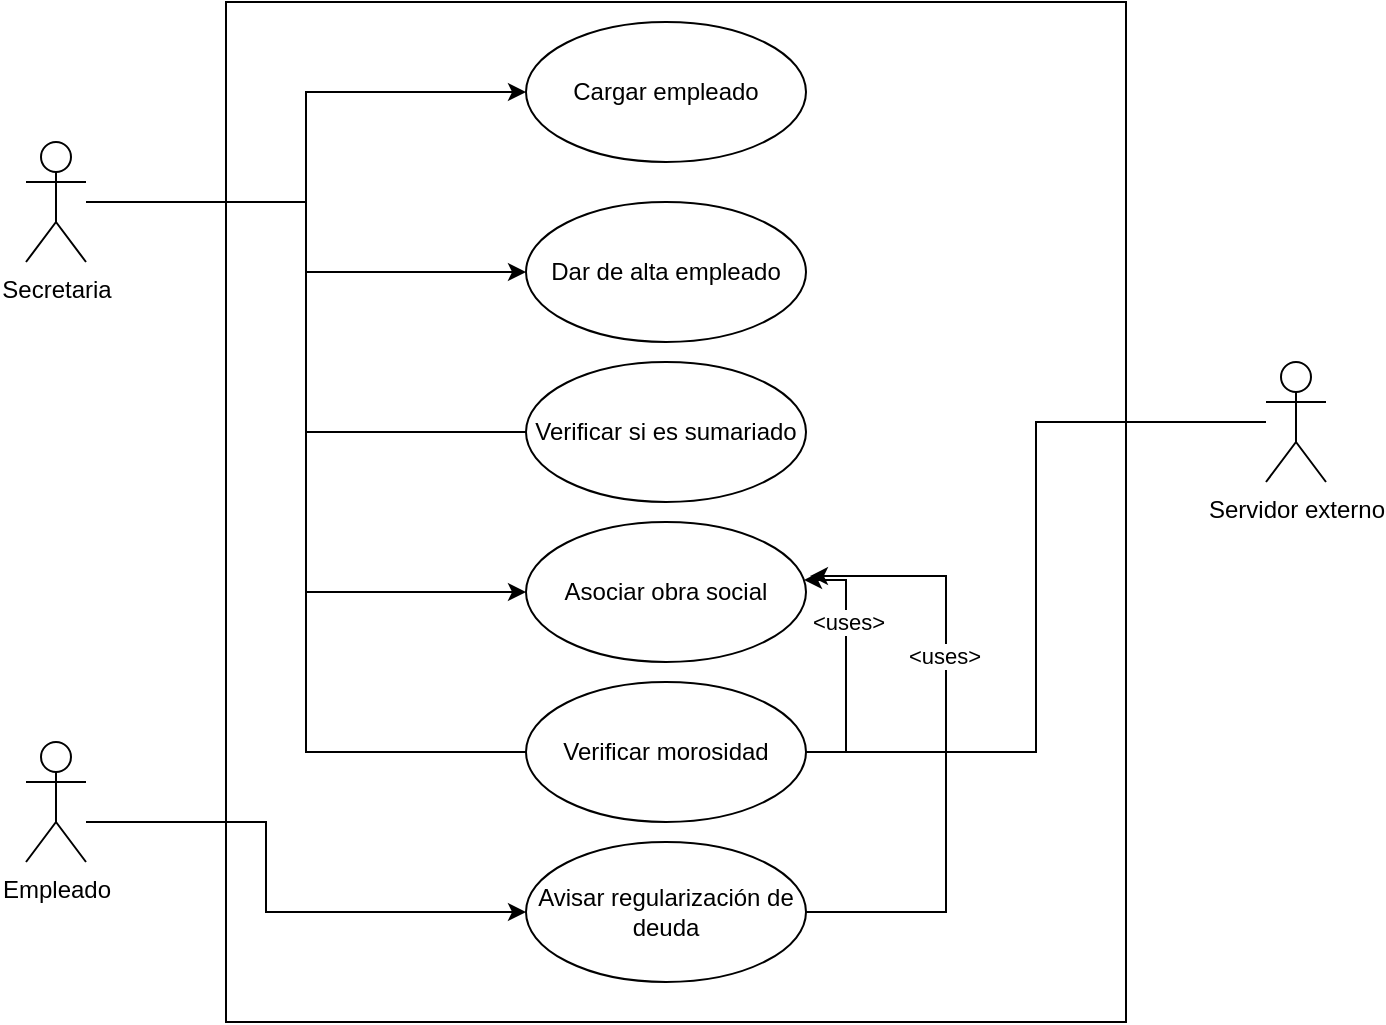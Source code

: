 <mxfile version="20.5.3" type="github">
  <diagram id="3m92y4M2b11NGsvOOsby" name="Página-1">
    <mxGraphModel dx="868" dy="488" grid="1" gridSize="10" guides="1" tooltips="1" connect="1" arrows="1" fold="1" page="1" pageScale="1" pageWidth="827" pageHeight="1169" math="0" shadow="0">
      <root>
        <mxCell id="0" />
        <mxCell id="1" parent="0" />
        <mxCell id="8bm0tQ7Ugzc0vs8keHbl-5" value="" style="rounded=0;whiteSpace=wrap;html=1;" vertex="1" parent="1">
          <mxGeometry x="190" y="30" width="450" height="510" as="geometry" />
        </mxCell>
        <mxCell id="8bm0tQ7Ugzc0vs8keHbl-17" style="edgeStyle=orthogonalEdgeStyle;rounded=0;orthogonalLoop=1;jettySize=auto;html=1;entryX=1;entryY=0.5;entryDx=0;entryDy=0;endArrow=none;endFill=0;" edge="1" parent="1" source="8bm0tQ7Ugzc0vs8keHbl-1" target="8bm0tQ7Ugzc0vs8keHbl-7">
          <mxGeometry relative="1" as="geometry" />
        </mxCell>
        <mxCell id="8bm0tQ7Ugzc0vs8keHbl-1" value="Servidor externo" style="shape=umlActor;verticalLabelPosition=bottom;verticalAlign=top;html=1;outlineConnect=0;" vertex="1" parent="1">
          <mxGeometry x="710" y="210" width="30" height="60" as="geometry" />
        </mxCell>
        <mxCell id="8bm0tQ7Ugzc0vs8keHbl-19" style="edgeStyle=orthogonalEdgeStyle;rounded=0;orthogonalLoop=1;jettySize=auto;html=1;entryX=0;entryY=0.5;entryDx=0;entryDy=0;endArrow=classic;endFill=1;" edge="1" parent="1" source="8bm0tQ7Ugzc0vs8keHbl-2" target="8bm0tQ7Ugzc0vs8keHbl-8">
          <mxGeometry relative="1" as="geometry">
            <Array as="points">
              <mxPoint x="210" y="440" />
              <mxPoint x="210" y="485" />
            </Array>
          </mxGeometry>
        </mxCell>
        <mxCell id="8bm0tQ7Ugzc0vs8keHbl-2" value="Empleado" style="shape=umlActor;verticalLabelPosition=bottom;verticalAlign=top;html=1;outlineConnect=0;" vertex="1" parent="1">
          <mxGeometry x="90" y="400" width="30" height="60" as="geometry" />
        </mxCell>
        <mxCell id="8bm0tQ7Ugzc0vs8keHbl-12" style="edgeStyle=orthogonalEdgeStyle;rounded=0;orthogonalLoop=1;jettySize=auto;html=1;entryX=0;entryY=0.5;entryDx=0;entryDy=0;" edge="1" parent="1" source="8bm0tQ7Ugzc0vs8keHbl-3" target="8bm0tQ7Ugzc0vs8keHbl-11">
          <mxGeometry relative="1" as="geometry" />
        </mxCell>
        <mxCell id="8bm0tQ7Ugzc0vs8keHbl-13" style="edgeStyle=orthogonalEdgeStyle;rounded=0;orthogonalLoop=1;jettySize=auto;html=1;entryX=0;entryY=0.5;entryDx=0;entryDy=0;" edge="1" parent="1" source="8bm0tQ7Ugzc0vs8keHbl-3" target="8bm0tQ7Ugzc0vs8keHbl-10">
          <mxGeometry relative="1" as="geometry" />
        </mxCell>
        <mxCell id="8bm0tQ7Ugzc0vs8keHbl-14" style="edgeStyle=orthogonalEdgeStyle;rounded=0;orthogonalLoop=1;jettySize=auto;html=1;entryX=0;entryY=0.5;entryDx=0;entryDy=0;" edge="1" parent="1" source="8bm0tQ7Ugzc0vs8keHbl-3" target="8bm0tQ7Ugzc0vs8keHbl-6">
          <mxGeometry relative="1" as="geometry" />
        </mxCell>
        <mxCell id="8bm0tQ7Ugzc0vs8keHbl-15" style="edgeStyle=orthogonalEdgeStyle;rounded=0;orthogonalLoop=1;jettySize=auto;html=1;entryX=0;entryY=0.5;entryDx=0;entryDy=0;endArrow=none;endFill=0;" edge="1" parent="1" source="8bm0tQ7Ugzc0vs8keHbl-3" target="8bm0tQ7Ugzc0vs8keHbl-9">
          <mxGeometry relative="1" as="geometry" />
        </mxCell>
        <mxCell id="8bm0tQ7Ugzc0vs8keHbl-18" style="edgeStyle=orthogonalEdgeStyle;rounded=0;orthogonalLoop=1;jettySize=auto;html=1;entryX=0;entryY=0.5;entryDx=0;entryDy=0;endArrow=none;endFill=0;" edge="1" parent="1" source="8bm0tQ7Ugzc0vs8keHbl-3" target="8bm0tQ7Ugzc0vs8keHbl-7">
          <mxGeometry relative="1" as="geometry" />
        </mxCell>
        <mxCell id="8bm0tQ7Ugzc0vs8keHbl-3" value="Secretaria" style="shape=umlActor;verticalLabelPosition=bottom;verticalAlign=top;html=1;outlineConnect=0;" vertex="1" parent="1">
          <mxGeometry x="90" y="100" width="30" height="60" as="geometry" />
        </mxCell>
        <mxCell id="8bm0tQ7Ugzc0vs8keHbl-6" value="Asociar obra social" style="ellipse;whiteSpace=wrap;html=1;" vertex="1" parent="1">
          <mxGeometry x="340" y="290" width="140" height="70" as="geometry" />
        </mxCell>
        <mxCell id="8bm0tQ7Ugzc0vs8keHbl-20" style="edgeStyle=orthogonalEdgeStyle;rounded=0;orthogonalLoop=1;jettySize=auto;html=1;entryX=0.993;entryY=0.414;entryDx=0;entryDy=0;entryPerimeter=0;endArrow=classic;endFill=1;" edge="1" parent="1" source="8bm0tQ7Ugzc0vs8keHbl-7" target="8bm0tQ7Ugzc0vs8keHbl-6">
          <mxGeometry relative="1" as="geometry">
            <Array as="points">
              <mxPoint x="500" y="405" />
              <mxPoint x="500" y="319" />
            </Array>
          </mxGeometry>
        </mxCell>
        <mxCell id="8bm0tQ7Ugzc0vs8keHbl-21" value="&amp;lt;uses&amp;gt;" style="edgeLabel;html=1;align=center;verticalAlign=middle;resizable=0;points=[];" vertex="1" connectable="0" parent="8bm0tQ7Ugzc0vs8keHbl-20">
          <mxGeometry x="0.339" y="-1" relative="1" as="geometry">
            <mxPoint as="offset" />
          </mxGeometry>
        </mxCell>
        <mxCell id="8bm0tQ7Ugzc0vs8keHbl-7" value="Verificar morosidad" style="ellipse;whiteSpace=wrap;html=1;" vertex="1" parent="1">
          <mxGeometry x="340" y="370" width="140" height="70" as="geometry" />
        </mxCell>
        <mxCell id="8bm0tQ7Ugzc0vs8keHbl-22" style="edgeStyle=orthogonalEdgeStyle;rounded=0;orthogonalLoop=1;jettySize=auto;html=1;entryX=1.014;entryY=0.386;entryDx=0;entryDy=0;entryPerimeter=0;endArrow=classic;endFill=1;" edge="1" parent="1" source="8bm0tQ7Ugzc0vs8keHbl-8" target="8bm0tQ7Ugzc0vs8keHbl-6">
          <mxGeometry relative="1" as="geometry">
            <Array as="points">
              <mxPoint x="550" y="485" />
              <mxPoint x="550" y="317" />
            </Array>
          </mxGeometry>
        </mxCell>
        <mxCell id="8bm0tQ7Ugzc0vs8keHbl-23" value="&amp;lt;uses&amp;gt;" style="edgeLabel;html=1;align=center;verticalAlign=middle;resizable=0;points=[];" vertex="1" connectable="0" parent="8bm0tQ7Ugzc0vs8keHbl-22">
          <mxGeometry x="0.294" y="1" relative="1" as="geometry">
            <mxPoint as="offset" />
          </mxGeometry>
        </mxCell>
        <mxCell id="8bm0tQ7Ugzc0vs8keHbl-8" value="Avisar regularización de deuda" style="ellipse;whiteSpace=wrap;html=1;" vertex="1" parent="1">
          <mxGeometry x="340" y="450" width="140" height="70" as="geometry" />
        </mxCell>
        <mxCell id="8bm0tQ7Ugzc0vs8keHbl-9" value="Verificar si es sumariado" style="ellipse;whiteSpace=wrap;html=1;" vertex="1" parent="1">
          <mxGeometry x="340" y="210" width="140" height="70" as="geometry" />
        </mxCell>
        <mxCell id="8bm0tQ7Ugzc0vs8keHbl-10" value="Dar de alta empleado" style="ellipse;whiteSpace=wrap;html=1;" vertex="1" parent="1">
          <mxGeometry x="340" y="130" width="140" height="70" as="geometry" />
        </mxCell>
        <mxCell id="8bm0tQ7Ugzc0vs8keHbl-11" value="Cargar empleado" style="ellipse;whiteSpace=wrap;html=1;" vertex="1" parent="1">
          <mxGeometry x="340" y="40" width="140" height="70" as="geometry" />
        </mxCell>
      </root>
    </mxGraphModel>
  </diagram>
</mxfile>
